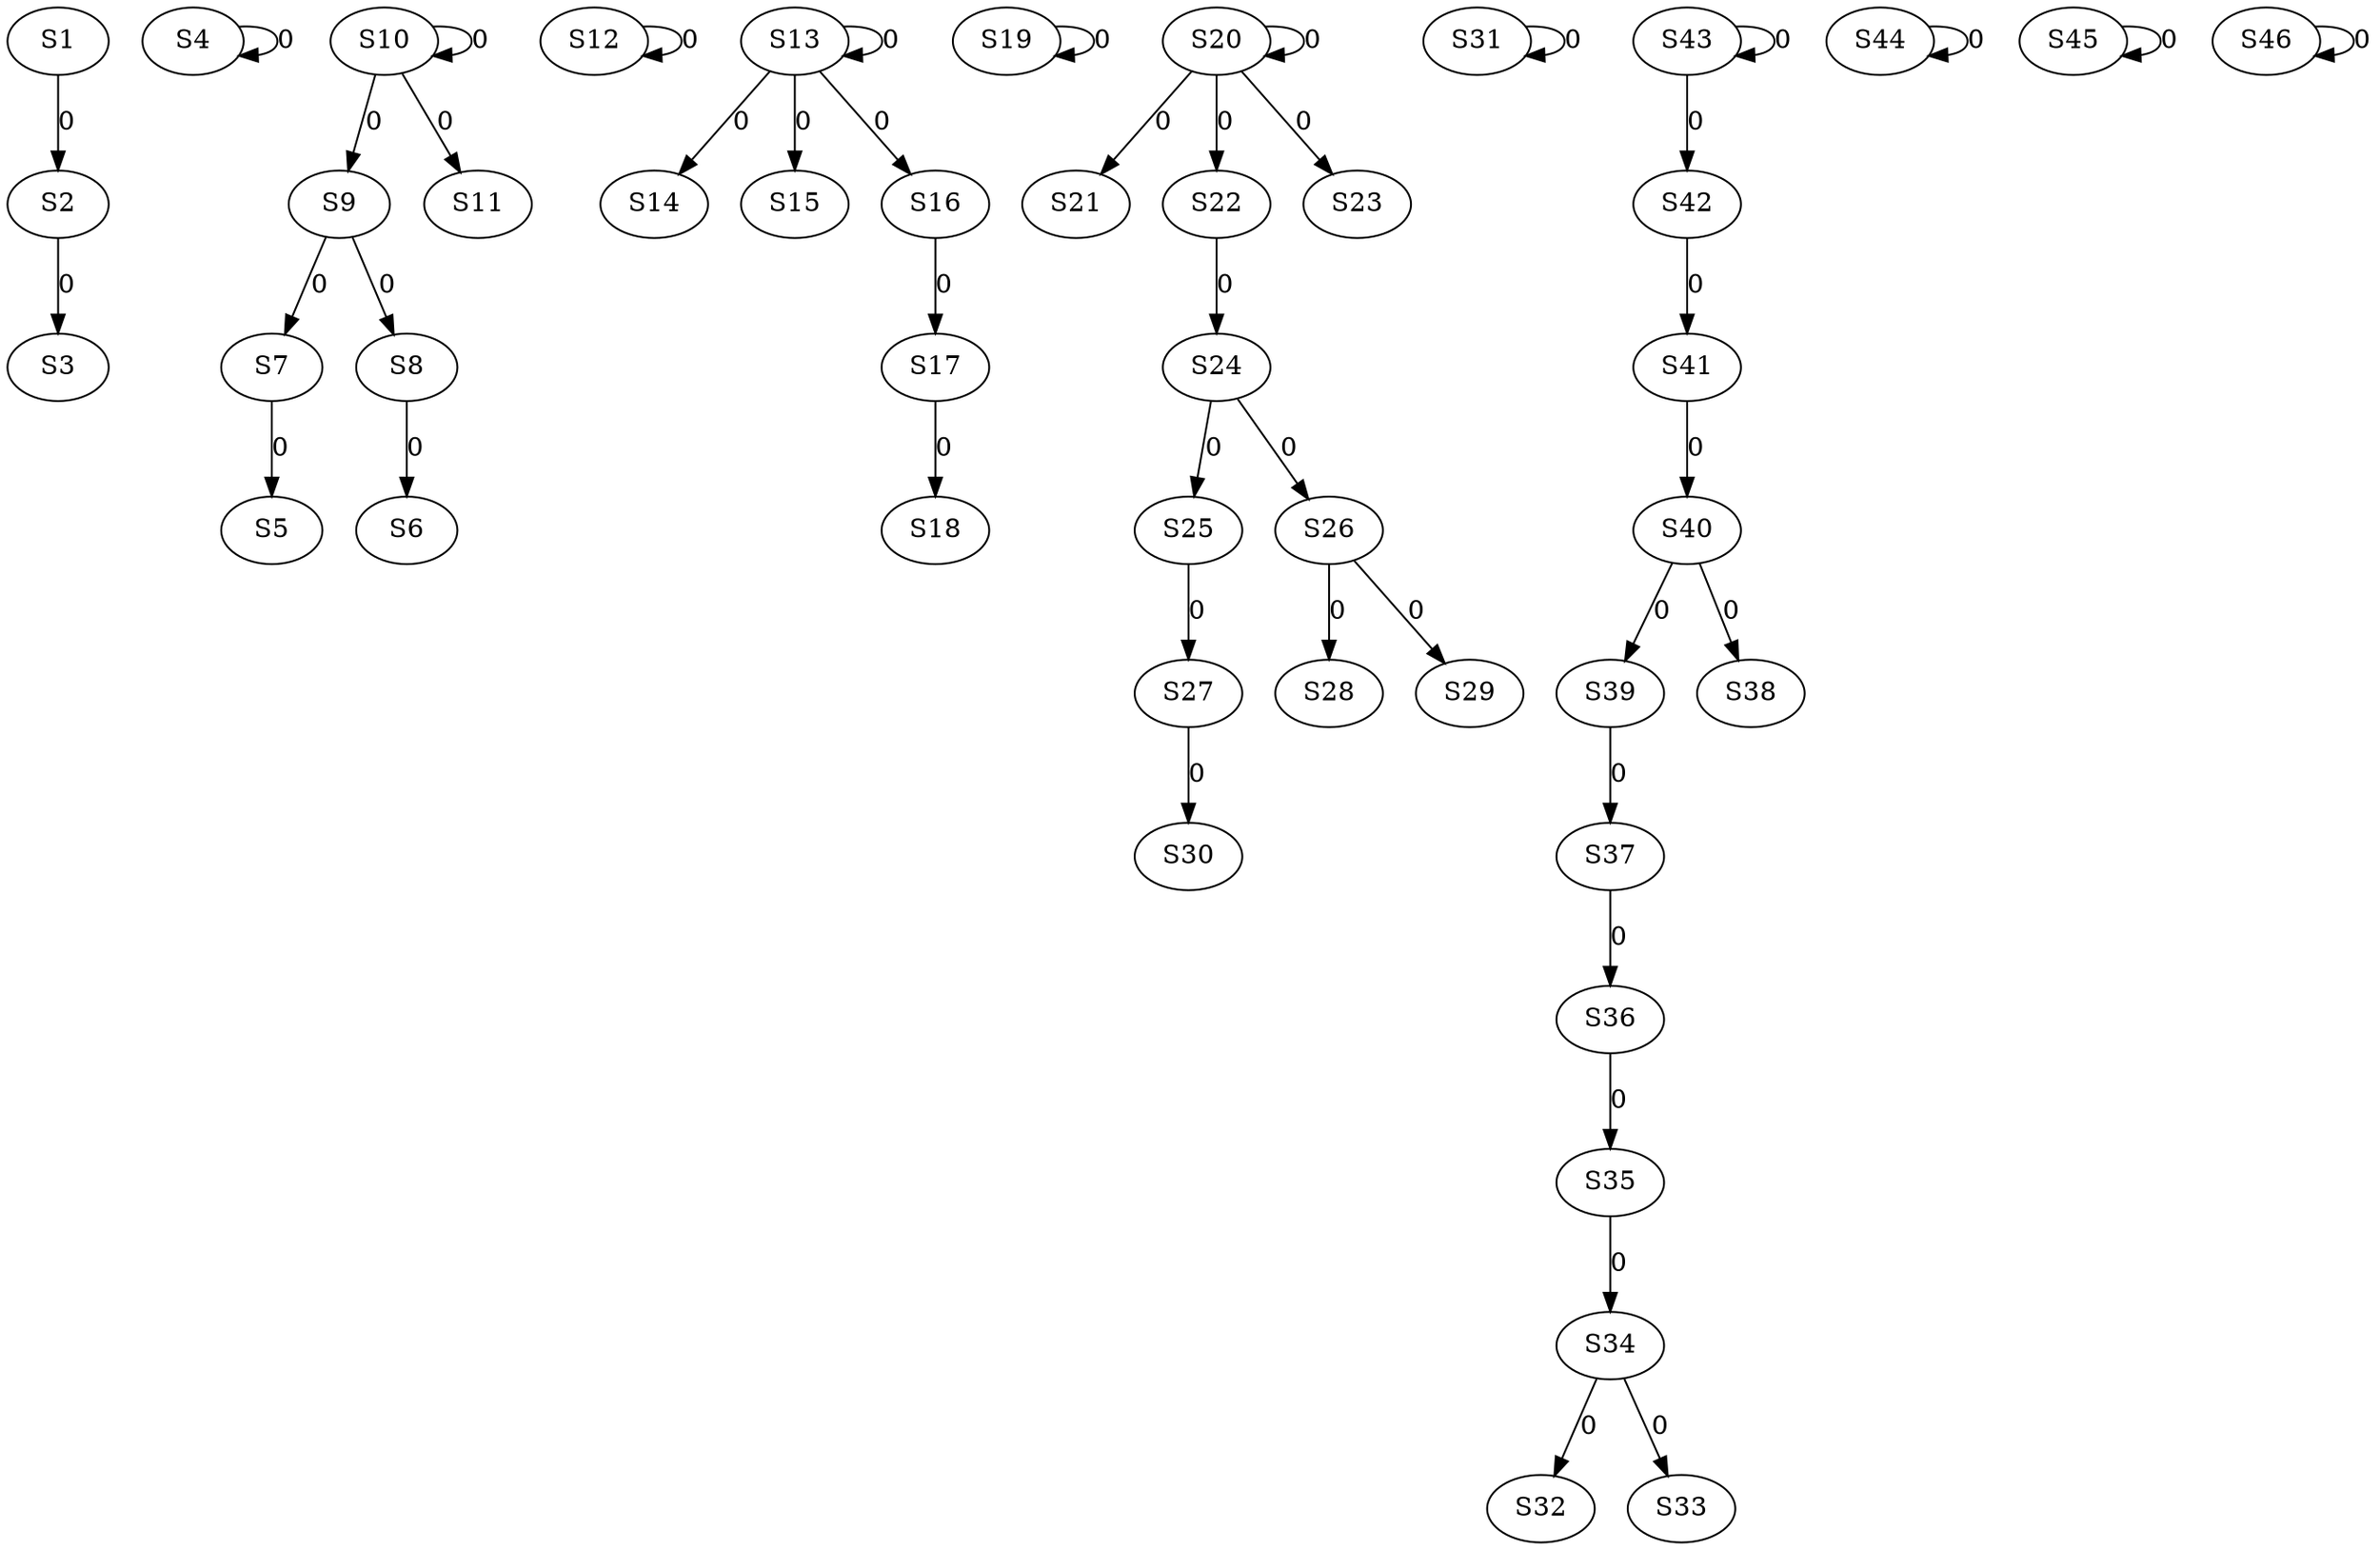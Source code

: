 strict digraph {
	S1 -> S2 [ label = 0 ];
	S2 -> S3 [ label = 0 ];
	S4 -> S4 [ label = 0 ];
	S7 -> S5 [ label = 0 ];
	S8 -> S6 [ label = 0 ];
	S9 -> S7 [ label = 0 ];
	S9 -> S8 [ label = 0 ];
	S10 -> S9 [ label = 0 ];
	S10 -> S10 [ label = 0 ];
	S10 -> S11 [ label = 0 ];
	S12 -> S12 [ label = 0 ];
	S13 -> S13 [ label = 0 ];
	S13 -> S14 [ label = 0 ];
	S13 -> S15 [ label = 0 ];
	S13 -> S16 [ label = 0 ];
	S16 -> S17 [ label = 0 ];
	S17 -> S18 [ label = 0 ];
	S19 -> S19 [ label = 0 ];
	S20 -> S20 [ label = 0 ];
	S20 -> S21 [ label = 0 ];
	S20 -> S22 [ label = 0 ];
	S20 -> S23 [ label = 0 ];
	S22 -> S24 [ label = 0 ];
	S24 -> S25 [ label = 0 ];
	S24 -> S26 [ label = 0 ];
	S25 -> S27 [ label = 0 ];
	S26 -> S28 [ label = 0 ];
	S26 -> S29 [ label = 0 ];
	S27 -> S30 [ label = 0 ];
	S31 -> S31 [ label = 0 ];
	S34 -> S32 [ label = 0 ];
	S34 -> S33 [ label = 0 ];
	S35 -> S34 [ label = 0 ];
	S36 -> S35 [ label = 0 ];
	S37 -> S36 [ label = 0 ];
	S39 -> S37 [ label = 0 ];
	S40 -> S38 [ label = 0 ];
	S40 -> S39 [ label = 0 ];
	S41 -> S40 [ label = 0 ];
	S42 -> S41 [ label = 0 ];
	S43 -> S42 [ label = 0 ];
	S43 -> S43 [ label = 0 ];
	S44 -> S44 [ label = 0 ];
	S45 -> S45 [ label = 0 ];
	S46 -> S46 [ label = 0 ];
}